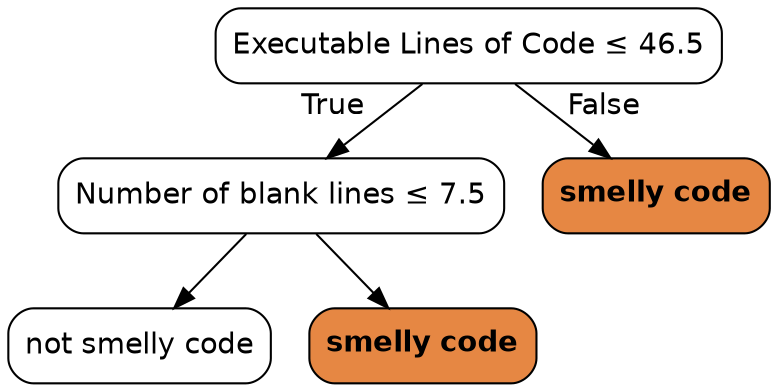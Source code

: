 digraph Tree {
node [color="black", fontname=helvetica, shape=box,  style="filled, rounded", fillcolor="#FFFFFF"];
edge [fontname=helvetica];
0 [label=<Executable Lines of Code &le; 46.5>];
1 [label=<Number of blank lines &le; 7.5>];
0 -> 1  [headlabel="True", labelangle=45, labeldistance="2.5"];
3 [label=<not smelly code>];
1 -> 3;
4 [label=<<b>smelly code</b>>, fillcolor="#e68743"];
1 -> 4;
2 [label=<<b>smelly code</b>>, fillcolor="#e68743"];
0 -> 2  [headlabel="False", labelangle="-45", labeldistance="2.5"];
}
